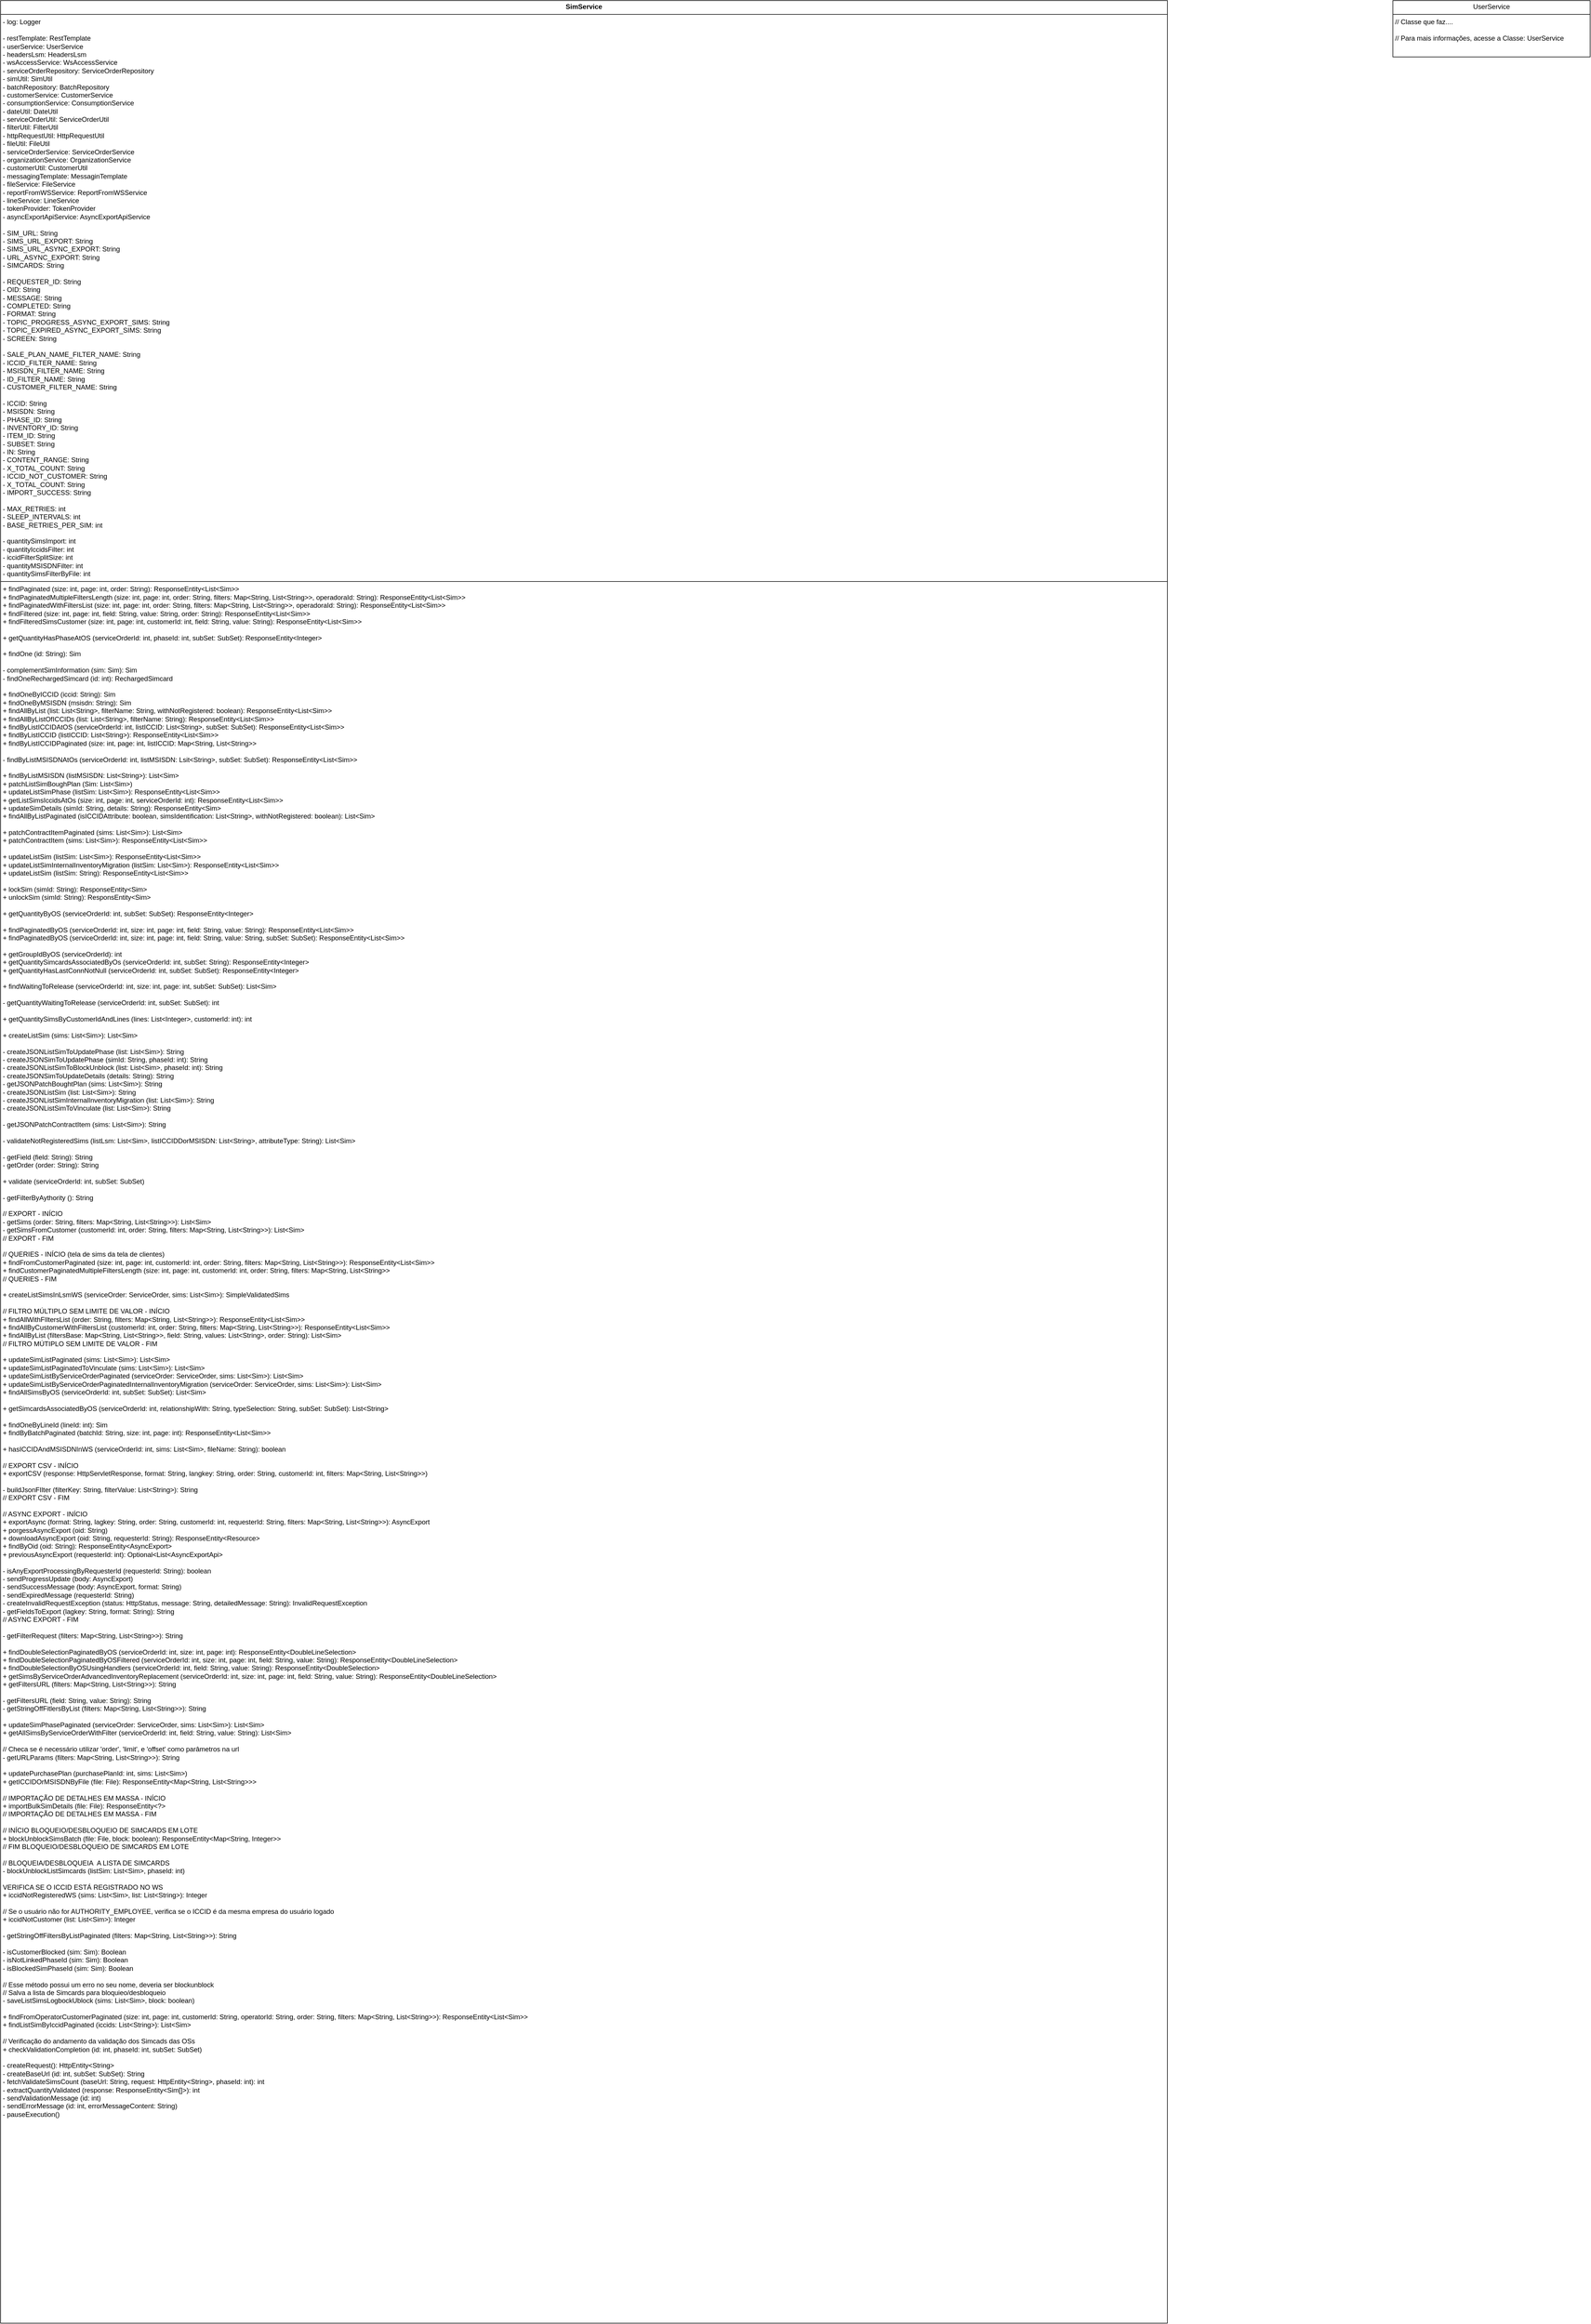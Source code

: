 <mxfile version="26.0.2">
  <diagram name="Página-1" id="onpXOdqKYzkW4FfC1_ID">
    <mxGraphModel dx="549" dy="292" grid="1" gridSize="10" guides="1" tooltips="1" connect="1" arrows="1" fold="1" page="1" pageScale="1" pageWidth="827" pageHeight="1169" math="0" shadow="0">
      <root>
        <mxCell id="0" />
        <mxCell id="1" parent="0" />
        <mxCell id="LJt2b_F9aCGFVn_4ZwES-1" value="&lt;p style=&quot;margin:0px;margin-top:4px;text-align:center;&quot;&gt;&lt;b&gt;SimService&lt;/b&gt;&lt;/p&gt;&lt;hr size=&quot;1&quot; style=&quot;border-style:solid;&quot;&gt;&lt;p style=&quot;margin:0px;margin-left:4px;&quot;&gt;- log: Logger&lt;/p&gt;&lt;p style=&quot;margin:0px;margin-left:4px;&quot;&gt;&lt;br&gt;&lt;/p&gt;&lt;p style=&quot;margin:0px;margin-left:4px;&quot;&gt;- restTemplate: RestTemplate&lt;/p&gt;&lt;p style=&quot;margin:0px;margin-left:4px;&quot;&gt;- userService: UserService&lt;/p&gt;&lt;p style=&quot;margin:0px;margin-left:4px;&quot;&gt;- headersLsm: HeadersLsm&lt;/p&gt;&lt;p style=&quot;margin:0px;margin-left:4px;&quot;&gt;- wsAccessService: WsAccessService&lt;/p&gt;&lt;p style=&quot;margin:0px;margin-left:4px;&quot;&gt;- serviceOrderRepository: ServiceOrderRepository&lt;/p&gt;&lt;p style=&quot;margin:0px;margin-left:4px;&quot;&gt;- simUtil: SimUtil&lt;/p&gt;&lt;p style=&quot;margin:0px;margin-left:4px;&quot;&gt;- batchRepository: BatchRepository&lt;/p&gt;&lt;p style=&quot;margin:0px;margin-left:4px;&quot;&gt;- customerService: CustomerService&lt;/p&gt;&lt;p style=&quot;margin:0px;margin-left:4px;&quot;&gt;- consumptionService: ConsumptionService&lt;/p&gt;&lt;p style=&quot;margin:0px;margin-left:4px;&quot;&gt;- dateUtil: DateUtil&lt;/p&gt;&lt;p style=&quot;margin:0px;margin-left:4px;&quot;&gt;- serviceOrderUtil: ServiceOrderUtil&lt;/p&gt;&lt;p style=&quot;margin:0px;margin-left:4px;&quot;&gt;- filterUtil: FilterUtil&lt;/p&gt;&lt;p style=&quot;margin:0px;margin-left:4px;&quot;&gt;- httpRequestUtil: HttpRequestUtil&lt;/p&gt;&lt;p style=&quot;margin:0px;margin-left:4px;&quot;&gt;- fileUtil: FileUtil&lt;/p&gt;&lt;p style=&quot;margin:0px;margin-left:4px;&quot;&gt;- serviceOrderService: ServiceOrderService&lt;/p&gt;&lt;p style=&quot;margin:0px;margin-left:4px;&quot;&gt;- organizationService: OrganizationService&lt;/p&gt;&lt;p style=&quot;margin:0px;margin-left:4px;&quot;&gt;- customerUtil: CustomerUtil&lt;/p&gt;&lt;p style=&quot;margin:0px;margin-left:4px;&quot;&gt;- messagingTemplate: MessaginTemplate&lt;/p&gt;&lt;p style=&quot;margin:0px;margin-left:4px;&quot;&gt;- fileService: FileService&lt;/p&gt;&lt;p style=&quot;margin:0px;margin-left:4px;&quot;&gt;- reportFromWSService: ReportFromWSService&lt;/p&gt;&lt;p style=&quot;margin:0px;margin-left:4px;&quot;&gt;- lineService: LineService&lt;/p&gt;&lt;p style=&quot;margin:0px;margin-left:4px;&quot;&gt;- tokenProvider: TokenProvider&lt;/p&gt;&lt;p style=&quot;margin:0px;margin-left:4px;&quot;&gt;- asyncExportApiService: AsyncExportApiService&lt;/p&gt;&lt;p style=&quot;margin:0px;margin-left:4px;&quot;&gt;&lt;br&gt;&lt;/p&gt;&lt;p style=&quot;margin:0px;margin-left:4px;&quot;&gt;- SIM_URL: String&lt;/p&gt;&lt;p style=&quot;margin:0px;margin-left:4px;&quot;&gt;- SIMS_URL_EXPORT: String&lt;/p&gt;&lt;p style=&quot;margin:0px;margin-left:4px;&quot;&gt;- SIMS_URL_ASYNC_EXPORT: String&lt;/p&gt;&lt;p style=&quot;margin:0px;margin-left:4px;&quot;&gt;- URL_ASYNC_EXPORT: String&lt;/p&gt;&lt;p style=&quot;margin:0px;margin-left:4px;&quot;&gt;- SIMCARDS: String&lt;/p&gt;&lt;p style=&quot;margin:0px;margin-left:4px;&quot;&gt;&lt;br&gt;&lt;/p&gt;&lt;p style=&quot;margin:0px;margin-left:4px;&quot;&gt;- REQUESTER_ID: String&lt;/p&gt;&lt;p style=&quot;margin:0px;margin-left:4px;&quot;&gt;- OID: String&lt;/p&gt;&lt;p style=&quot;margin:0px;margin-left:4px;&quot;&gt;- MESSAGE: String&lt;/p&gt;&lt;p style=&quot;margin:0px;margin-left:4px;&quot;&gt;- COMPLETED: String&lt;/p&gt;&lt;p style=&quot;margin:0px;margin-left:4px;&quot;&gt;- FORMAT: String&lt;/p&gt;&lt;p style=&quot;margin:0px;margin-left:4px;&quot;&gt;- TOPIC_PROGRESS_ASYNC_EXPORT_SIMS: String&lt;/p&gt;&lt;p style=&quot;margin:0px;margin-left:4px;&quot;&gt;- TOPIC_EXPIRED_ASYNC_EXPORT_SIMS: String&lt;/p&gt;&lt;p style=&quot;margin:0px;margin-left:4px;&quot;&gt;- SCREEN: String&lt;/p&gt;&lt;p style=&quot;margin:0px;margin-left:4px;&quot;&gt;&lt;br&gt;&lt;/p&gt;&lt;p style=&quot;margin:0px;margin-left:4px;&quot;&gt;- SALE_PLAN_NAME_FILTER_NAME: String&lt;/p&gt;&lt;p style=&quot;margin:0px;margin-left:4px;&quot;&gt;- ICCID_FILTER_NAME: String&lt;/p&gt;&lt;p style=&quot;margin:0px;margin-left:4px;&quot;&gt;- MSISDN_FILTER_NAME: String&lt;/p&gt;&lt;p style=&quot;margin:0px;margin-left:4px;&quot;&gt;- ID_FILTER_NAME: String&lt;/p&gt;&lt;p style=&quot;margin:0px;margin-left:4px;&quot;&gt;- CUSTOMER_FILTER_NAME: String&lt;/p&gt;&lt;p style=&quot;margin:0px;margin-left:4px;&quot;&gt;&lt;br&gt;&lt;/p&gt;&lt;p style=&quot;margin:0px;margin-left:4px;&quot;&gt;- ICCID: String&lt;/p&gt;&lt;p style=&quot;margin:0px;margin-left:4px;&quot;&gt;- MSISDN: String&lt;/p&gt;&lt;p style=&quot;margin:0px;margin-left:4px;&quot;&gt;- PHASE_ID: String&lt;/p&gt;&lt;p style=&quot;margin:0px;margin-left:4px;&quot;&gt;- INVENTORY_ID: String&lt;/p&gt;&lt;p style=&quot;margin:0px;margin-left:4px;&quot;&gt;- ITEM_ID: String&lt;/p&gt;&lt;p style=&quot;margin:0px;margin-left:4px;&quot;&gt;- SUBSET: String&lt;/p&gt;&lt;p style=&quot;margin:0px;margin-left:4px;&quot;&gt;- IN: String&lt;/p&gt;&lt;p style=&quot;margin:0px;margin-left:4px;&quot;&gt;- CONTENT_RANGE: String&lt;/p&gt;&lt;p style=&quot;margin:0px;margin-left:4px;&quot;&gt;- X_TOTAL_COUNT: String&lt;/p&gt;&lt;p style=&quot;margin:0px;margin-left:4px;&quot;&gt;- ICCID_NOT_CUSTOMER: String&lt;/p&gt;&lt;p style=&quot;margin:0px;margin-left:4px;&quot;&gt;- X_TOTAL_COUNT: String&lt;/p&gt;&lt;p style=&quot;margin:0px;margin-left:4px;&quot;&gt;- IMPORT_SUCCESS: String&lt;/p&gt;&lt;p style=&quot;margin:0px;margin-left:4px;&quot;&gt;&lt;br&gt;&lt;/p&gt;&lt;p style=&quot;margin:0px;margin-left:4px;&quot;&gt;- MAX_RETRIES: int&lt;/p&gt;&lt;p style=&quot;margin:0px;margin-left:4px;&quot;&gt;- SLEEP_INTERVALS: int&lt;/p&gt;&lt;p style=&quot;margin:0px;margin-left:4px;&quot;&gt;- BASE_RETRIES_PER_SIM: int&lt;/p&gt;&lt;p style=&quot;margin:0px;margin-left:4px;&quot;&gt;&lt;br&gt;&lt;/p&gt;&lt;p style=&quot;margin:0px;margin-left:4px;&quot;&gt;- quantitySimsImport: int&lt;/p&gt;&lt;p style=&quot;margin:0px;margin-left:4px;&quot;&gt;- quantityIccidsFilter: int&lt;/p&gt;&lt;p style=&quot;margin:0px;margin-left:4px;&quot;&gt;- iccidFilterSplitSize: int&lt;/p&gt;&lt;p style=&quot;margin:0px;margin-left:4px;&quot;&gt;- quantityMSISDNFilter: int&lt;/p&gt;&lt;p style=&quot;margin:0px;margin-left:4px;&quot;&gt;- quantitySimsFilterByFile: int&lt;/p&gt;&lt;hr size=&quot;1&quot; style=&quot;border-style:solid;&quot;&gt;&lt;p style=&quot;margin:0px;margin-left:4px;&quot;&gt;+ findPaginated (size: int, page: int, order: String): ResponseEntity&amp;lt;List&amp;lt;Sim&amp;gt;&amp;gt;&lt;/p&gt;&lt;p style=&quot;margin:0px;margin-left:4px;&quot;&gt;+ findPaginatedMultipleFiltersLength (size: int, page: int, order: String, filters: Map&amp;lt;String, List&amp;lt;String&amp;gt;&amp;gt;, operadoraId: String): ResponseEntity&amp;lt;List&amp;lt;Sim&amp;gt;&amp;gt;&lt;/p&gt;&lt;p style=&quot;margin:0px;margin-left:4px;&quot;&gt;+ findPaginatedWithFiltersList (size: int, page: int, order: String, filters: Map&amp;lt;String, List&amp;lt;String&amp;gt;&amp;gt;, operadoraId: String): ResponseEntity&amp;lt;List&amp;lt;Sim&amp;gt;&amp;gt;&lt;/p&gt;&lt;p style=&quot;margin:0px;margin-left:4px;&quot;&gt;+ findFiltered (size: int, page: int, field: String, value: String, order: String): ResponseEntity&amp;lt;List&amp;lt;Sim&amp;gt;&amp;gt;&lt;/p&gt;&lt;p style=&quot;margin:0px;margin-left:4px;&quot;&gt;+ findFilteredSimsCustomer (size: int, page: int, customerId: int, field: String, value: String): ResponseEntity&amp;lt;List&amp;lt;Sim&amp;gt;&amp;gt;&lt;/p&gt;&lt;p style=&quot;margin:0px;margin-left:4px;&quot;&gt;&lt;br&gt;&lt;/p&gt;&lt;p style=&quot;margin:0px;margin-left:4px;&quot;&gt;+ getQuantityHasPhaseAtOS (serviceOrderId: int, phaseId: int, subSet: SubSet): ResponseEntity&amp;lt;Integer&amp;gt;&lt;/p&gt;&lt;p style=&quot;margin:0px;margin-left:4px;&quot;&gt;&lt;br&gt;&lt;/p&gt;&lt;p style=&quot;margin:0px;margin-left:4px;&quot;&gt;+ findOne (id: String): Sim&lt;/p&gt;&lt;p style=&quot;margin:0px;margin-left:4px;&quot;&gt;&lt;br&gt;&lt;/p&gt;&lt;p style=&quot;margin:0px;margin-left:4px;&quot;&gt;- complementSimInformation (sim: Sim): Sim&lt;/p&gt;&lt;p style=&quot;margin:0px;margin-left:4px;&quot;&gt;- findOneRechargedSimcard (id: int): RechargedSimcard&lt;/p&gt;&lt;p style=&quot;margin:0px;margin-left:4px;&quot;&gt;&lt;br&gt;&lt;/p&gt;&lt;p style=&quot;margin:0px;margin-left:4px;&quot;&gt;+ findOneByICCID (iccid: String): Sim&lt;/p&gt;&lt;p style=&quot;margin:0px;margin-left:4px;&quot;&gt;+ findOneByMSISDN (msisdn: String): Sim&lt;/p&gt;&lt;p style=&quot;margin:0px;margin-left:4px;&quot;&gt;+ findAllByList (list: List&amp;lt;String&amp;gt;, filterName: String, withNotRegistered: boolean): ResponseEntity&amp;lt;List&amp;lt;Sim&amp;gt;&amp;gt;&lt;/p&gt;&lt;p style=&quot;margin:0px;margin-left:4px;&quot;&gt;+ findAllByListOfICCIDs (list: List&amp;lt;String&amp;gt;, filterName: String): ResponseEntity&amp;lt;List&amp;lt;Sim&amp;gt;&amp;gt;&lt;/p&gt;&lt;p style=&quot;margin:0px;margin-left:4px;&quot;&gt;+ findByListICCIDAtOS (serviceOrderId: int, listICCID: List&amp;lt;String&amp;gt;, subSet: SubSet): ResponseEntity&amp;lt;List&amp;lt;Sim&amp;gt;&amp;gt;&lt;/p&gt;&lt;p style=&quot;margin:0px;margin-left:4px;&quot;&gt;+ findByListICCID (listICCID: List&amp;lt;String&amp;gt;): ResponseEntity&amp;lt;List&amp;lt;Sim&amp;gt;&amp;gt;&lt;/p&gt;&lt;p style=&quot;margin:0px;margin-left:4px;&quot;&gt;+ findByListICCIDPaginated (size: int, page: int, listICCID: Map&amp;lt;String, List&amp;lt;String&amp;gt;&amp;gt;&lt;/p&gt;&lt;p style=&quot;margin:0px;margin-left:4px;&quot;&gt;&lt;br&gt;&lt;/p&gt;&lt;p style=&quot;margin:0px;margin-left:4px;&quot;&gt;- findByListMSISDNAtOs (serviceOrderId: int, listMSISDN: Lsit&amp;lt;String&amp;gt;, subSet: SubSet): ResponseEntity&amp;lt;List&amp;lt;Sim&amp;gt;&amp;gt;&lt;/p&gt;&lt;p style=&quot;margin:0px;margin-left:4px;&quot;&gt;&lt;br&gt;&lt;/p&gt;&lt;p style=&quot;margin:0px;margin-left:4px;&quot;&gt;+ findByListMSISDN (listMSISDN: List&amp;lt;String&amp;gt;): List&amp;lt;Sim&amp;gt;&lt;/p&gt;&lt;p style=&quot;margin:0px;margin-left:4px;&quot;&gt;+ patchListSimBoughPlan (Sim: List&amp;lt;Sim&amp;gt;)&lt;/p&gt;&lt;p style=&quot;margin:0px;margin-left:4px;&quot;&gt;+ updateListSimPhase (listSim: List&amp;lt;Sim&amp;gt;): ResponseEntity&amp;lt;List&amp;lt;Sim&amp;gt;&amp;gt;&lt;/p&gt;&lt;p style=&quot;margin:0px;margin-left:4px;&quot;&gt;+ getListSimsIccidsAtOs (size: int, page: int, serviceOrderId: int): ResponseEntity&amp;lt;List&amp;lt;Sim&amp;gt;&amp;gt;&lt;/p&gt;&lt;p style=&quot;margin:0px;margin-left:4px;&quot;&gt;+ updateSimDetails (simId: String, details: String): ResponseEntity&amp;lt;Sim&amp;gt;&lt;/p&gt;&lt;p style=&quot;margin:0px;margin-left:4px;&quot;&gt;+ findAllByListPaginated (isICCIDAttribute: boolean, simsIdentification: List&amp;lt;String&amp;gt;, withNotRegistered: boolean): List&amp;lt;Sim&amp;gt;&lt;/p&gt;&lt;p style=&quot;margin:0px;margin-left:4px;&quot;&gt;&lt;br&gt;&lt;/p&gt;&lt;p style=&quot;margin:0px;margin-left:4px;&quot;&gt;+ patchContractItemPaginated (sims: List&amp;lt;Sim&amp;gt;): List&amp;lt;Sim&amp;gt;&lt;/p&gt;&lt;p style=&quot;margin:0px;margin-left:4px;&quot;&gt;+ patchContractItem (sims: List&amp;lt;Sim&amp;gt;): ResponseEntity&amp;lt;List&amp;lt;Sim&amp;gt;&amp;gt;&lt;/p&gt;&lt;p style=&quot;margin:0px;margin-left:4px;&quot;&gt;&lt;br&gt;&lt;/p&gt;&lt;p style=&quot;margin:0px;margin-left:4px;&quot;&gt;+ updateListSim (listSim: List&amp;lt;Sim&amp;gt;): ResponseEntity&amp;lt;List&amp;lt;Sim&amp;gt;&amp;gt;&lt;/p&gt;&lt;p style=&quot;margin:0px;margin-left:4px;&quot;&gt;+ updateListSimInternalInventoryMigration (listSim: List&amp;lt;Sim&amp;gt;): ResponseEntity&amp;lt;List&amp;lt;Sim&amp;gt;&amp;gt;&lt;/p&gt;&lt;p style=&quot;margin:0px;margin-left:4px;&quot;&gt;+ updateListSim (listSim: String): ResponseEntity&amp;lt;List&amp;lt;Sim&amp;gt;&amp;gt;&lt;/p&gt;&lt;p style=&quot;margin:0px;margin-left:4px;&quot;&gt;&lt;br&gt;&lt;/p&gt;&lt;p style=&quot;margin:0px;margin-left:4px;&quot;&gt;+ lockSim (simId: String): ResponseEntity&amp;lt;Sim&amp;gt;&lt;/p&gt;&lt;p style=&quot;margin:0px;margin-left:4px;&quot;&gt;+ unlockSim (simId: String): ResponsEntity&amp;lt;Sim&amp;gt;&lt;/p&gt;&lt;p style=&quot;margin:0px;margin-left:4px;&quot;&gt;&lt;br&gt;&lt;/p&gt;&lt;p style=&quot;margin:0px;margin-left:4px;&quot;&gt;+ getQuantityByOS (serviceOrderId: int, subSet: SubSet): ResponseEntity&amp;lt;Integer&amp;gt;&lt;/p&gt;&lt;p style=&quot;margin:0px;margin-left:4px;&quot;&gt;&lt;br&gt;&lt;/p&gt;&lt;p style=&quot;margin:0px;margin-left:4px;&quot;&gt;+ findPaginatedByOS (serviceOrderId: int, size: int, page: int, field: String, value: String): ResponseEntity&amp;lt;List&amp;lt;Sim&amp;gt;&amp;gt;&lt;/p&gt;&lt;p style=&quot;margin:0px;margin-left:4px;&quot;&gt;+ findPaginatedByOS (serviceOrderId: int, size: int, page: int, field: String, value: String, subSet: SubSet): ResponseEntity&amp;lt;List&amp;lt;Sim&amp;gt;&amp;gt;&lt;/p&gt;&lt;p style=&quot;margin:0px;margin-left:4px;&quot;&gt;&lt;br&gt;&lt;/p&gt;&lt;p style=&quot;margin:0px;margin-left:4px;&quot;&gt;+ getGroupIdByOS (serviceOrderId): int&lt;/p&gt;&lt;p style=&quot;margin:0px;margin-left:4px;&quot;&gt;+ getQuantitySimcardsAssociatedByOs (serviceOrderId: int, subSet: String): ResponseEntity&amp;lt;Integer&amp;gt;&lt;/p&gt;&lt;p style=&quot;margin:0px;margin-left:4px;&quot;&gt;+ getQuantityHasLastConnNotNull (serviceOrderId: int, subSet: SubSet): ResponseEntity&amp;lt;Integer&amp;gt;&lt;/p&gt;&lt;p style=&quot;margin:0px;margin-left:4px;&quot;&gt;&lt;br&gt;&lt;/p&gt;&lt;p style=&quot;margin:0px;margin-left:4px;&quot;&gt;+ findWaitingToRelease (serviceOrderId: int, size: int, page: int, subSet: SubSet): List&amp;lt;Sim&amp;gt;&lt;/p&gt;&lt;p style=&quot;margin:0px;margin-left:4px;&quot;&gt;&lt;br&gt;&lt;/p&gt;&lt;p style=&quot;margin:0px;margin-left:4px;&quot;&gt;- getQuantityWaitingToRelease (serviceOrderId: int, subSet: SubSet): int&lt;/p&gt;&lt;p style=&quot;margin:0px;margin-left:4px;&quot;&gt;&lt;br&gt;&lt;/p&gt;&lt;p style=&quot;margin:0px;margin-left:4px;&quot;&gt;+ getQuantitySimsByCustomerIdAndLines (lines: List&amp;lt;Integer&amp;gt;, customerId: int): int&lt;/p&gt;&lt;p style=&quot;margin:0px;margin-left:4px;&quot;&gt;&lt;br&gt;&lt;/p&gt;&lt;p style=&quot;margin:0px;margin-left:4px;&quot;&gt;+ createListSim (sims: List&amp;lt;Sim&amp;gt;): List&amp;lt;Sim&amp;gt;&lt;/p&gt;&lt;p style=&quot;margin:0px;margin-left:4px;&quot;&gt;&lt;br&gt;&lt;/p&gt;&lt;p style=&quot;margin:0px;margin-left:4px;&quot;&gt;- createJSONListSimToUpdatePhase (list: List&amp;lt;Sim&amp;gt;): String&lt;/p&gt;&lt;p style=&quot;margin:0px;margin-left:4px;&quot;&gt;- createJSONSimToUpdatePhase (simId: String, phaseId: int): String&lt;/p&gt;&lt;p style=&quot;margin:0px;margin-left:4px;&quot;&gt;- createJSONListSimToBlockUnblock (list: List&amp;lt;Sim&amp;gt;, phaseId: int): String&lt;/p&gt;&lt;p style=&quot;margin:0px;margin-left:4px;&quot;&gt;- createJSONSimToUpdateDetails (details: String): String&lt;/p&gt;&lt;p style=&quot;margin:0px;margin-left:4px;&quot;&gt;- getJSONPatchBoughtPlan (sims: List&amp;lt;Sim&amp;gt;): String&lt;/p&gt;&lt;p style=&quot;margin:0px;margin-left:4px;&quot;&gt;- createJSONListSim (list: List&amp;lt;Sim&amp;gt;): String&lt;/p&gt;&lt;p style=&quot;margin:0px;margin-left:4px;&quot;&gt;- createJSONListSimInternalInventoryMigration (list: List&amp;lt;Sim&amp;gt;): String&lt;/p&gt;&lt;p style=&quot;margin:0px;margin-left:4px;&quot;&gt;- createJSONListSimToVinculate (list: List&amp;lt;Sim&amp;gt;): String&lt;/p&gt;&lt;p style=&quot;margin:0px;margin-left:4px;&quot;&gt;&lt;br&gt;&lt;/p&gt;&lt;p style=&quot;margin:0px;margin-left:4px;&quot;&gt;- getJSONPatchContractItem (sims: List&amp;lt;Sim&amp;gt;): String&lt;/p&gt;&lt;p style=&quot;margin:0px;margin-left:4px;&quot;&gt;&lt;br&gt;&lt;/p&gt;&lt;p style=&quot;margin:0px;margin-left:4px;&quot;&gt;- validateNotRegisteredSims (listLsm: List&amp;lt;Sim&amp;gt;, listICCIDDorMSISDN: List&amp;lt;String&amp;gt;, attributeType: String): List&amp;lt;Sim&amp;gt;&lt;/p&gt;&lt;p style=&quot;margin:0px;margin-left:4px;&quot;&gt;&lt;br&gt;&lt;/p&gt;&lt;p style=&quot;margin:0px;margin-left:4px;&quot;&gt;- getField (field: String): String&lt;/p&gt;&lt;p style=&quot;margin:0px;margin-left:4px;&quot;&gt;- getOrder (order: String): String&lt;/p&gt;&lt;p style=&quot;margin:0px;margin-left:4px;&quot;&gt;&lt;br&gt;&lt;/p&gt;&lt;p style=&quot;margin:0px;margin-left:4px;&quot;&gt;+ validate (serviceOrderId: int, subSet: SubSet)&lt;/p&gt;&lt;p style=&quot;margin:0px;margin-left:4px;&quot;&gt;&lt;br&gt;&lt;/p&gt;&lt;p style=&quot;margin:0px;margin-left:4px;&quot;&gt;- getFilterByAythority (): String&lt;/p&gt;&lt;p style=&quot;margin:0px;margin-left:4px;&quot;&gt;&lt;br&gt;&lt;/p&gt;&lt;p style=&quot;margin:0px;margin-left:4px;&quot;&gt;// EXPORT - INÍCIO&lt;br&gt;- getSims (order: String, filters: Map&amp;lt;String, List&amp;lt;String&amp;gt;&amp;gt;): List&amp;lt;Sim&amp;gt;&lt;/p&gt;&lt;p style=&quot;margin:0px;margin-left:4px;&quot;&gt;- getSimsFromCustomer (customerId: int, order: String, filters: Map&amp;lt;String, List&amp;lt;String&amp;gt;&amp;gt;): List&amp;lt;Sim&amp;gt;&lt;/p&gt;&lt;p style=&quot;margin:0px;margin-left:4px;&quot;&gt;// EXPORT - FIM&lt;/p&gt;&lt;p style=&quot;margin:0px;margin-left:4px;&quot;&gt;&lt;br&gt;&lt;/p&gt;&lt;p style=&quot;margin:0px;margin-left:4px;&quot;&gt;// QUERIES - INÍCIO (tela de sims da tela de clientes)&lt;/p&gt;&lt;p style=&quot;margin:0px;margin-left:4px;&quot;&gt;+ findFromCustomerPaginated (size: int, page: int, customerId: int, order: String, filters: Map&amp;lt;String, List&amp;lt;String&amp;gt;&amp;gt;): ResponseEntity&amp;lt;List&amp;lt;Sim&amp;gt;&amp;gt;&lt;/p&gt;&lt;p style=&quot;margin:0px;margin-left:4px;&quot;&gt;+ findCustomerPaginatedMultipleFiltersLength (size: int, page: int, customerId: int, order: String, filters: Map&amp;lt;String, List&amp;lt;String&amp;gt;&amp;gt;&lt;/p&gt;&lt;p style=&quot;margin:0px;margin-left:4px;&quot;&gt;// QUERIES - FIM&amp;nbsp;&lt;/p&gt;&lt;p style=&quot;margin:0px;margin-left:4px;&quot;&gt;&lt;br&gt;&lt;/p&gt;&lt;p style=&quot;margin:0px;margin-left:4px;&quot;&gt;+ createListSimsInLsmWS (serviceOrder: ServiceOrder, sims: List&amp;lt;Sim&amp;gt;): SimpleValidatedSims&lt;/p&gt;&lt;p style=&quot;margin:0px;margin-left:4px;&quot;&gt;&lt;br&gt;&lt;/p&gt;&lt;p style=&quot;margin:0px;margin-left:4px;&quot;&gt;// FILTRO MÚLTIPLO SEM LIMITE DE VALOR - INÍCIO&lt;/p&gt;&lt;p style=&quot;margin:0px;margin-left:4px;&quot;&gt;+ findAllWithFIltersList (order: String, filters: Map&amp;lt;String, List&amp;lt;String&amp;gt;&amp;gt;): ResponseEntity&amp;lt;List&amp;lt;Sim&amp;gt;&amp;gt;&lt;/p&gt;&lt;p style=&quot;margin:0px;margin-left:4px;&quot;&gt;+ findAllByCustomerWithFiltersList (customerId: int, order: String, filters: Map&amp;lt;String, List&amp;lt;String&amp;gt;&amp;gt;): ResponseEntity&amp;lt;List&amp;lt;Sim&amp;gt;&amp;gt;&lt;/p&gt;&lt;p style=&quot;margin:0px;margin-left:4px;&quot;&gt;+ findAllByList (filtersBase: Map&amp;lt;String, List&amp;lt;String&amp;gt;&amp;gt;, field: String, values: List&amp;lt;String&amp;gt;, order: String): List&amp;lt;Sim&amp;gt;&lt;/p&gt;&lt;p style=&quot;margin:0px;margin-left:4px;&quot;&gt;// FILTRO MÚTIPLO SEM LIMITE DE VALOR - FIM&lt;/p&gt;&lt;p style=&quot;margin:0px;margin-left:4px;&quot;&gt;&lt;br&gt;&lt;/p&gt;&lt;p style=&quot;margin:0px;margin-left:4px;&quot;&gt;+ updateSimListPaginated (sims: List&amp;lt;Sim&amp;gt;): List&amp;lt;Sim&amp;gt;&lt;/p&gt;&lt;p style=&quot;margin:0px;margin-left:4px;&quot;&gt;+ updateSimListPaginatedToVinculate (sims: List&amp;lt;Sim&amp;gt;): List&amp;lt;Sim&amp;gt;&lt;/p&gt;&lt;p style=&quot;margin:0px;margin-left:4px;&quot;&gt;+ updateSimListByServiceOrderPaginated (serviceOrder: ServiceOrder, sims: List&amp;lt;Sim&amp;gt;): List&amp;lt;Sim&amp;gt;&lt;/p&gt;&lt;p style=&quot;margin:0px;margin-left:4px;&quot;&gt;+ updateSimListByServiceOrderPaginatedInternalInventoryMigration (serviceOrder: ServiceOrder, sims: List&amp;lt;Sim&amp;gt;): List&amp;lt;Sim&amp;gt;&lt;/p&gt;&lt;p style=&quot;margin:0px;margin-left:4px;&quot;&gt;+ findAllSimsByOS (serviceOrderId: int, subSet: SubSet): List&amp;lt;Sim&amp;gt;&lt;/p&gt;&lt;p style=&quot;margin:0px;margin-left:4px;&quot;&gt;&lt;br&gt;&lt;/p&gt;&lt;p style=&quot;margin:0px;margin-left:4px;&quot;&gt;+ getSimcardsAssociatedByOS (serviceOrderId: int, relationshipWith: String, typeSelection: String, subSet: SubSet): List&amp;lt;String&amp;gt;&lt;/p&gt;&lt;p style=&quot;margin:0px;margin-left:4px;&quot;&gt;&lt;br&gt;&lt;/p&gt;&lt;p style=&quot;margin:0px;margin-left:4px;&quot;&gt;+ findOneByLineId (lineId: int): Sim&lt;/p&gt;&lt;p style=&quot;margin:0px;margin-left:4px;&quot;&gt;+ findByBatchPaginated (batchId: String, size: int, page: int): ResponseEntity&amp;lt;List&amp;lt;Sim&amp;gt;&amp;gt;&lt;/p&gt;&lt;p style=&quot;margin:0px;margin-left:4px;&quot;&gt;&lt;br&gt;&lt;/p&gt;&lt;p style=&quot;margin:0px;margin-left:4px;&quot;&gt;+ hasICCIDAndMSISDNInWS (serviceOrderId: int, sims: List&amp;lt;Sim&amp;gt;, fileName: String): boolean&lt;/p&gt;&lt;p style=&quot;margin:0px;margin-left:4px;&quot;&gt;&lt;br&gt;&lt;/p&gt;&lt;p style=&quot;margin:0px;margin-left:4px;&quot;&gt;// EXPORT CSV - INÍCIO&lt;/p&gt;&lt;p style=&quot;margin:0px;margin-left:4px;&quot;&gt;+ exportCSV (response: HttpServletResponse, format: String, langkey: String, order: String, customerId: int, filters: Map&amp;lt;String, List&amp;lt;String&amp;gt;&amp;gt;)&lt;/p&gt;&lt;p style=&quot;margin:0px;margin-left:4px;&quot;&gt;&lt;br&gt;&lt;/p&gt;&lt;p style=&quot;margin:0px;margin-left:4px;&quot;&gt;- buildJsonFIlter (filterKey: String, filterValue: List&amp;lt;String&amp;gt;): String&lt;/p&gt;&lt;p style=&quot;margin:0px;margin-left:4px;&quot;&gt;// EXPORT CSV - FIM&lt;/p&gt;&lt;p style=&quot;margin:0px;margin-left:4px;&quot;&gt;&lt;br&gt;&lt;/p&gt;&lt;p style=&quot;margin:0px;margin-left:4px;&quot;&gt;// ASYNC EXPORT - INÍCIO&lt;/p&gt;&lt;p style=&quot;margin:0px;margin-left:4px;&quot;&gt;+ exportAsync (format: String, lagkey: String, order: String, customerId: int, requesterId: String, filters: Map&amp;lt;String, List&amp;lt;String&amp;gt;&amp;gt;): AsyncExport&lt;/p&gt;&lt;p style=&quot;margin:0px;margin-left:4px;&quot;&gt;+ porgessAsyncExport (oid: String)&lt;/p&gt;&lt;p style=&quot;margin:0px;margin-left:4px;&quot;&gt;+ downloadAsyncExport (oid: String, requesterId: String): ResponseEntity&amp;lt;Resource&amp;gt;&lt;/p&gt;&lt;p style=&quot;margin:0px;margin-left:4px;&quot;&gt;+ findByOid (oid: String): ResponseEntity&amp;lt;AsyncExport&amp;gt;&lt;/p&gt;&lt;p style=&quot;margin:0px;margin-left:4px;&quot;&gt;+ previousAsyncExport (requesterId: int): Optional&amp;lt;List&amp;lt;AsyncExportApi&amp;gt;&lt;/p&gt;&lt;p style=&quot;margin:0px;margin-left:4px;&quot;&gt;&lt;br&gt;&lt;/p&gt;&lt;p style=&quot;margin:0px;margin-left:4px;&quot;&gt;- isAnyExportProcessingByRequesterId (requesterId: String): boolean&lt;/p&gt;&lt;p style=&quot;margin:0px;margin-left:4px;&quot;&gt;- sendProgressUpdate (body: AsyncExport)&lt;/p&gt;&lt;p style=&quot;margin:0px;margin-left:4px;&quot;&gt;- sendSuccessMessage (body: AsyncExport, format: String)&lt;/p&gt;&lt;p style=&quot;margin:0px;margin-left:4px;&quot;&gt;- sendExpiredMessage (requesterId: String)&lt;/p&gt;&lt;p style=&quot;margin:0px;margin-left:4px;&quot;&gt;- createInvalidRequestException (status: HttpStatus, message: String, detailedMessage: String): InvalidRequestException&lt;/p&gt;&lt;p style=&quot;margin:0px;margin-left:4px;&quot;&gt;- getFieldsToExport (lagkey: String, format: String): String&lt;/p&gt;&lt;p style=&quot;margin:0px;margin-left:4px;&quot;&gt;// ASYNC EXPORT - FIM&lt;/p&gt;&lt;p style=&quot;margin:0px;margin-left:4px;&quot;&gt;&lt;br&gt;&lt;/p&gt;&lt;p style=&quot;margin:0px;margin-left:4px;&quot;&gt;- getFilterRequest (filters: Map&amp;lt;String, List&amp;lt;String&amp;gt;&amp;gt;): String&lt;/p&gt;&lt;p style=&quot;margin:0px;margin-left:4px;&quot;&gt;&lt;br&gt;&lt;/p&gt;&lt;p style=&quot;margin:0px;margin-left:4px;&quot;&gt;+ findDoubleSelectionPaginatedByOS (serviceOrderId: int, size: int, page: int): ResponseEntity&amp;lt;DoubleLineSelection&amp;gt;&lt;/p&gt;&lt;p style=&quot;margin:0px;margin-left:4px;&quot;&gt;+ findDoubleSelectionPaginatedByOSFiltered (serviceOrderId: int, size: int, page: int, field: String, value: String): ResponseEntity&amp;lt;DoubleLineSelection&amp;gt;&lt;/p&gt;&lt;p style=&quot;margin:0px;margin-left:4px;&quot;&gt;+ findDoubleSelectionByOSUsingHandlers (serviceOrderId: int, field: String, value: String): ResponseEntity&amp;lt;DoubleSelection&amp;gt;&lt;/p&gt;&lt;p style=&quot;margin:0px;margin-left:4px;&quot;&gt;+ getSimsByServiceOrderAdvancedInventoryReplacement (serviceOrderId: int, size: int, page: int, field: String, value: String): ResponseEntity&amp;lt;DoubleLineSelection&amp;gt;&amp;nbsp;&lt;/p&gt;&lt;p style=&quot;margin:0px;margin-left:4px;&quot;&gt;+ getFiltersURL (filters: Map&amp;lt;String, List&amp;lt;String&amp;gt;&amp;gt;): String&lt;/p&gt;&lt;p style=&quot;margin:0px;margin-left:4px;&quot;&gt;&lt;br&gt;&lt;/p&gt;&lt;p style=&quot;margin:0px;margin-left:4px;&quot;&gt;- getFiltersURL (field: String, value: String): String&lt;/p&gt;&lt;p style=&quot;margin:0px;margin-left:4px;&quot;&gt;- getStringOffFitlersByList (filters: Map&amp;lt;String, List&amp;lt;String&amp;gt;&amp;gt;): String&lt;/p&gt;&lt;p style=&quot;margin:0px;margin-left:4px;&quot;&gt;&lt;br&gt;+ updateSimPhasePaginated (serviceOrder: ServiceOrder, sims: List&amp;lt;Sim&amp;gt;): List&amp;lt;Sim&amp;gt;&lt;/p&gt;&lt;p style=&quot;margin:0px;margin-left:4px;&quot;&gt;+ getAllSimsByServiceOrderWithFilter (serviceOrderId: int, field: String, value: String): List&amp;lt;Sim&amp;gt;&lt;/p&gt;&lt;p style=&quot;margin:0px;margin-left:4px;&quot;&gt;&lt;br&gt;&lt;/p&gt;&lt;p style=&quot;margin:0px;margin-left:4px;&quot;&gt;// Checa se é necessário utilizar &#39;order&#39;, &#39;limit&#39;, e &#39;offset&#39; como parâmetros na url&lt;/p&gt;&lt;p style=&quot;margin:0px;margin-left:4px;&quot;&gt;- getURLParams (filters: Map&amp;lt;String, List&amp;lt;String&amp;gt;&amp;gt;): String&lt;/p&gt;&lt;p style=&quot;margin:0px;margin-left:4px;&quot;&gt;&lt;br&gt;&lt;/p&gt;&lt;p style=&quot;margin:0px;margin-left:4px;&quot;&gt;+ updatePurchasePlan (purchasePlanId: int, sims: List&amp;lt;Sim&amp;gt;)&lt;/p&gt;&lt;p style=&quot;margin:0px;margin-left:4px;&quot;&gt;+ getICCIDOrMSISDNByFile (file: File): ResponseEntity&amp;lt;Map&amp;lt;String, List&amp;lt;String&amp;gt;&amp;gt;&amp;gt;&lt;/p&gt;&lt;p style=&quot;margin:0px;margin-left:4px;&quot;&gt;&lt;br&gt;&lt;/p&gt;&lt;p style=&quot;margin:0px;margin-left:4px;&quot;&gt;// IMPORTAÇÃO DE DETALHES EM MASSA - INÍCIO&lt;/p&gt;&lt;p style=&quot;margin:0px;margin-left:4px;&quot;&gt;+ importBulkSimDetails (file: File): ResponseEntity&amp;lt;?&amp;gt;&lt;/p&gt;&lt;p style=&quot;margin:0px;margin-left:4px;&quot;&gt;// IMPORTAÇÃO DE DETALHES EM MASSA - FIM&lt;/p&gt;&lt;p style=&quot;margin:0px;margin-left:4px;&quot;&gt;&lt;br&gt;&lt;/p&gt;&lt;p style=&quot;margin:0px;margin-left:4px;&quot;&gt;// INÍCIO BLOQUEIO/DESBLOQUEIO DE SIMCARDS EM LOTE&lt;/p&gt;&lt;p style=&quot;margin:0px;margin-left:4px;&quot;&gt;+ blockUnblockSimsBatch (file: File, block: boolean): ResponseEntity&amp;lt;Map&amp;lt;String, Integer&amp;gt;&amp;gt;&lt;/p&gt;&lt;p style=&quot;margin:0px;margin-left:4px;&quot;&gt;// FIM BLOQUEIO/DESBLOQUEIO DE SIMCARDS EM LOTE&lt;/p&gt;&lt;p style=&quot;margin:0px;margin-left:4px;&quot;&gt;&lt;br&gt;&lt;/p&gt;&lt;p style=&quot;margin:0px;margin-left:4px;&quot;&gt;// BLOQUEIA/DESBLOQUEIA&amp;nbsp; A LISTA DE SIMCARDS&lt;/p&gt;&lt;p style=&quot;margin:0px;margin-left:4px;&quot;&gt;- blockUnblockListSimcards (listSim: List&amp;lt;Sim&amp;gt;, phaseId: int)&lt;/p&gt;&lt;p style=&quot;margin:0px;margin-left:4px;&quot;&gt;&lt;br&gt;&lt;/p&gt;&lt;p style=&quot;margin:0px;margin-left:4px;&quot;&gt;VERIFICA SE O ICCID ESTÁ REGISTRADO NO WS&lt;/p&gt;&lt;p style=&quot;margin:0px;margin-left:4px;&quot;&gt;+ iccidNotRegisteredWS (sims: List&amp;lt;Sim&amp;gt;, list: List&amp;lt;String&amp;gt;): Integer&lt;/p&gt;&lt;p style=&quot;margin:0px;margin-left:4px;&quot;&gt;&lt;br&gt;&lt;/p&gt;&lt;p style=&quot;margin:0px;margin-left:4px;&quot;&gt;// Se o usuário não for AUTHORITY_EMPLOYEE, verifica se o ICCID é da mesma empresa do usuário logado&lt;/p&gt;&lt;p style=&quot;margin:0px;margin-left:4px;&quot;&gt;+ iccidNotCustomer (list: List&amp;lt;Sim&amp;gt;): Integer&lt;/p&gt;&lt;p style=&quot;margin:0px;margin-left:4px;&quot;&gt;&lt;br&gt;&lt;/p&gt;&lt;p style=&quot;margin:0px;margin-left:4px;&quot;&gt;- getStringOffFiltersByListPaginated (filters: Map&amp;lt;String, List&amp;lt;String&amp;gt;&amp;gt;): String&lt;/p&gt;&lt;p style=&quot;margin:0px;margin-left:4px;&quot;&gt;&lt;br&gt;&lt;/p&gt;&lt;p style=&quot;margin:0px;margin-left:4px;&quot;&gt;&lt;span style=&quot;background-color: transparent; color: light-dark(rgb(0, 0, 0), rgb(255, 255, 255));&quot;&gt;- isCustomerBlocked (sim: Sim): Boolean&lt;/span&gt;&lt;/p&gt;&lt;p style=&quot;margin:0px;margin-left:4px;&quot;&gt;- isNotLinkedPhaseId (sim: Sim): Boolean&lt;/p&gt;&lt;p style=&quot;margin:0px;margin-left:4px;&quot;&gt;- isBlockedSimPhaseId (sim: Sim): Boolean&lt;/p&gt;&lt;p style=&quot;margin:0px;margin-left:4px;&quot;&gt;&lt;br&gt;&lt;/p&gt;&lt;p style=&quot;margin:0px;margin-left:4px;&quot;&gt;// Esse método possui um erro no seu nome, deveria ser blockunblock&lt;/p&gt;&lt;p style=&quot;margin:0px;margin-left:4px;&quot;&gt;// Salva a lista de Simcards para bloquieo/desbloqueio&lt;/p&gt;&lt;p style=&quot;margin:0px;margin-left:4px;&quot;&gt;- saveListSimsLogbockUblock (sims: List&amp;lt;Sim&amp;gt;, block: boolean)&lt;/p&gt;&lt;p style=&quot;margin:0px;margin-left:4px;&quot;&gt;&lt;br&gt;&lt;/p&gt;&lt;p style=&quot;margin:0px;margin-left:4px;&quot;&gt;+ findFromOperatorCustomerPaginated (size: int, page: int, customerId: String, operatorId: String, order: String, filters: Map&amp;lt;String, List&amp;lt;String&amp;gt;&amp;gt;): ResponseEntity&amp;lt;List&amp;lt;Sim&amp;gt;&amp;gt;&lt;/p&gt;&lt;p style=&quot;margin:0px;margin-left:4px;&quot;&gt;+ findListSimByIccidPaginated (iccids: List&amp;lt;String&amp;gt;): List&amp;lt;Sim&amp;gt;&lt;/p&gt;&lt;p style=&quot;margin:0px;margin-left:4px;&quot;&gt;&lt;br&gt;&lt;/p&gt;&lt;p style=&quot;margin:0px;margin-left:4px;&quot;&gt;// Verificação do andamento da validação dos Simcads das OSs&lt;/p&gt;&lt;p style=&quot;margin:0px;margin-left:4px;&quot;&gt;+ checkValidationCompletion (id: int, phaseId: int, subSet: SubSet)&lt;/p&gt;&lt;p style=&quot;margin:0px;margin-left:4px;&quot;&gt;&lt;br&gt;&lt;/p&gt;&lt;p style=&quot;margin:0px;margin-left:4px;&quot;&gt;- createRequest(): HttpEntity&amp;lt;String&amp;gt;&lt;/p&gt;&lt;p style=&quot;margin:0px;margin-left:4px;&quot;&gt;- createBaseUrl (id: int, subSet: SubSet): String&lt;/p&gt;&lt;p style=&quot;margin:0px;margin-left:4px;&quot;&gt;- fetchValidateSimsCount (baseUrl: String, request: HttpEntity&amp;lt;String&amp;gt;, phaseId: int): int&lt;/p&gt;&lt;p style=&quot;margin:0px;margin-left:4px;&quot;&gt;- extractQuantityValidated (response: ResponseEntity&amp;lt;Sim[]&amp;gt;): int&lt;/p&gt;&lt;p style=&quot;margin:0px;margin-left:4px;&quot;&gt;- sendValidationMessage (id: int)&lt;/p&gt;&lt;p style=&quot;margin:0px;margin-left:4px;&quot;&gt;- sendErrorMessage (id: int, errorMessageContent: String)&lt;/p&gt;&lt;p style=&quot;margin:0px;margin-left:4px;&quot;&gt;- pauseExecution()&lt;/p&gt;" style="verticalAlign=top;align=left;overflow=fill;html=1;whiteSpace=wrap;" parent="1" vertex="1">
          <mxGeometry x="40" y="100" width="2070" height="4120" as="geometry" />
        </mxCell>
        <mxCell id="jpdfAuBceLs7fifPn_By-1" value="&lt;p style=&quot;margin:0px;margin-top:4px;text-align:center;&quot;&gt;UserService&lt;/p&gt;&lt;hr size=&quot;1&quot; style=&quot;border-style:solid;&quot;&gt;&lt;p style=&quot;margin:0px;margin-left:4px;&quot;&gt;// Classe que faz....&lt;/p&gt;&lt;p style=&quot;margin:0px;margin-left:4px;&quot;&gt;&lt;br&gt;&lt;/p&gt;&lt;p style=&quot;margin:0px;margin-left:4px;&quot;&gt;// Para mais informações, acesse a Classe: UserService&lt;/p&gt;" style="verticalAlign=top;align=left;overflow=fill;html=1;whiteSpace=wrap;" vertex="1" parent="1">
          <mxGeometry x="2510" y="100" width="350" height="100" as="geometry" />
        </mxCell>
      </root>
    </mxGraphModel>
  </diagram>
</mxfile>
